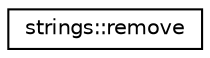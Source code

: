 digraph "Graphical Class Hierarchy"
{
 // LATEX_PDF_SIZE
  edge [fontname="Helvetica",fontsize="10",labelfontname="Helvetica",labelfontsize="10"];
  node [fontname="Helvetica",fontsize="10",shape=record];
  rankdir="LR";
  Node0 [label="strings::remove",height=0.2,width=0.4,color="black", fillcolor="white", style="filled",URL="$interfacestrings_1_1remove.html",tooltip="Removes all occurrences of a substring within the original string."];
}
